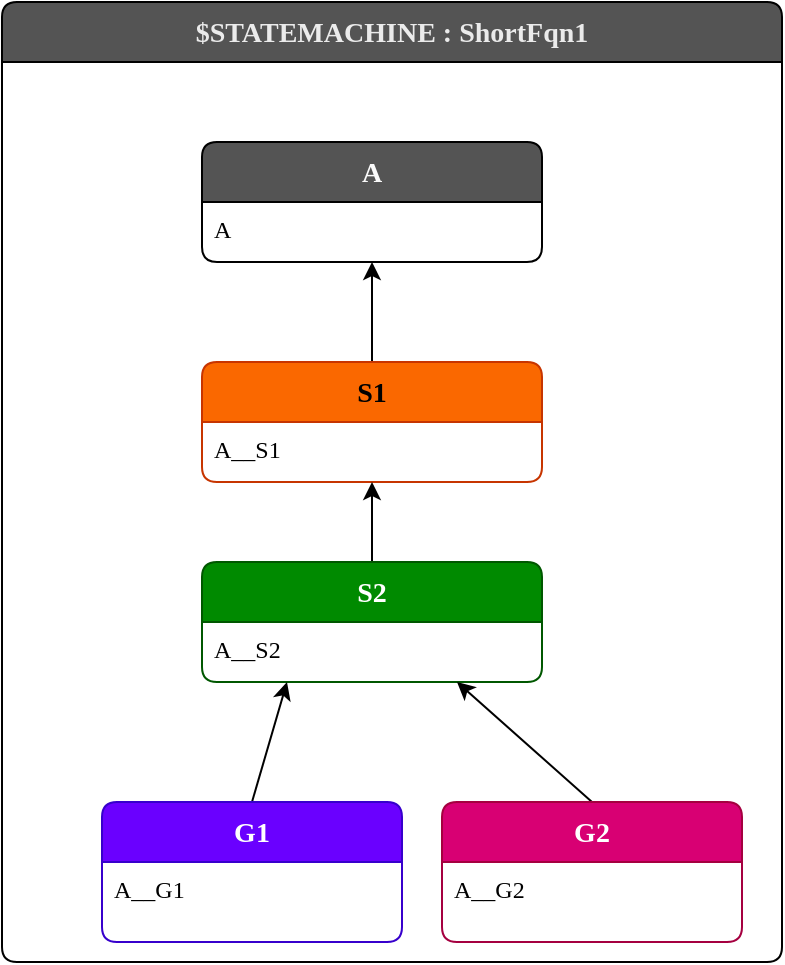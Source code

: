 <mxfile>
    <diagram id="MKuSY8VSyavK2Ai-hcvc" name="Page-1">
        <mxGraphModel dx="942" dy="616" grid="1" gridSize="10" guides="1" tooltips="1" connect="1" arrows="1" fold="1" page="1" pageScale="1" pageWidth="850" pageHeight="1100" math="0" shadow="0">
            <root>
                <mxCell id="0"/>
                <mxCell id="1" parent="0"/>
                <mxCell id="5" value="$STATEMACHINE : ShortFqn1" style="shape=swimlane;rotatable=0;align=center;verticalAlign=top;fontFamily=Lucida Console;startSize=30;fontSize=14;fontStyle=1;swimlaneFillColor=default;rounded=1;arcSize=15;absoluteArcSize=1;fillColor=#545454;fontColor=#EBEBEB;" parent="1" vertex="1">
                    <mxGeometry x="40" y="40" width="390" height="480" as="geometry"/>
                </mxCell>
                <mxCell id="6" value=" " style="fontFamily=Lucida Console;align=left;verticalAlign=top;fillColor=none;gradientColor=none;strokeColor=none;rounded=0;spacingLeft=4;resizable=0;movable=0;deletable=0;rotatable=0;autosize=1;" parent="5" vertex="1" connectable="0">
                    <mxGeometry y="30" width="30" height="20" as="geometry"/>
                </mxCell>
                <mxCell id="116" value="A" style="shape=swimlane;rotatable=0;align=center;verticalAlign=top;fontFamily=Lucida Console;startSize=30;fontSize=14;fontStyle=1;fontColor=#FAFAFA;fillColor=#545454;swimlaneFillColor=default;rounded=1;arcSize=15;absoluteArcSize=1;" parent="5" vertex="1">
                    <mxGeometry x="100" y="70" width="170" height="60" as="geometry"/>
                </mxCell>
                <mxCell id="117" value="A" style="fontFamily=Lucida Console;align=left;verticalAlign=top;fillColor=none;gradientColor=none;strokeColor=none;rounded=0;spacingLeft=4;resizable=0;movable=0;deletable=0;rotatable=0;autosize=1;" parent="116" vertex="1" connectable="0">
                    <mxGeometry y="30" width="30" height="30" as="geometry"/>
                </mxCell>
                <mxCell id="118" style="edgeStyle=none;rounded=0;orthogonalLoop=1;jettySize=auto;html=1;exitX=0.5;exitY=0;exitDx=0;exitDy=0;entryX=0.5;entryY=1;entryDx=0;entryDy=0;" parent="5" source="119" target="116" edge="1">
                    <mxGeometry relative="1" as="geometry"/>
                </mxCell>
                <mxCell id="119" value="S1" style="shape=swimlane;rotatable=0;align=center;verticalAlign=top;fontFamily=Lucida Console;startSize=30;fontSize=14;fontStyle=1;fontColor=#000000;fillColor=#fa6800;swimlaneFillColor=default;rounded=1;arcSize=15;absoluteArcSize=1;strokeColor=#C73500;" parent="5" vertex="1">
                    <mxGeometry x="100" y="180" width="170" height="60" as="geometry"/>
                </mxCell>
                <mxCell id="120" value="A__S1" style="fontFamily=Lucida Console;align=left;verticalAlign=top;fillColor=none;gradientColor=none;strokeColor=none;rounded=0;spacingLeft=4;resizable=0;movable=0;deletable=0;rotatable=0;autosize=1;" parent="119" vertex="1" connectable="0">
                    <mxGeometry y="30" width="60" height="30" as="geometry"/>
                </mxCell>
                <mxCell id="121" style="edgeStyle=none;rounded=0;orthogonalLoop=1;jettySize=auto;html=1;exitX=0.5;exitY=0;exitDx=0;exitDy=0;entryX=0.5;entryY=1;entryDx=0;entryDy=0;" parent="5" source="122" target="119" edge="1">
                    <mxGeometry relative="1" as="geometry"/>
                </mxCell>
                <mxCell id="122" value="S2" style="shape=swimlane;rotatable=0;align=center;verticalAlign=top;fontFamily=Lucida Console;startSize=30;fontSize=14;fontStyle=1;fontColor=#ffffff;fillColor=#008a00;swimlaneFillColor=default;rounded=1;arcSize=15;absoluteArcSize=1;strokeColor=#005700;" parent="5" vertex="1">
                    <mxGeometry x="100" y="280" width="170" height="60" as="geometry"/>
                </mxCell>
                <mxCell id="123" value="A__S2" style="fontFamily=Lucida Console;align=left;verticalAlign=top;fillColor=none;gradientColor=none;strokeColor=none;rounded=0;spacingLeft=4;resizable=0;movable=0;deletable=0;rotatable=0;autosize=1;" parent="122" vertex="1" connectable="0">
                    <mxGeometry y="30" width="60" height="30" as="geometry"/>
                </mxCell>
                <mxCell id="124" style="edgeStyle=none;rounded=0;orthogonalLoop=1;jettySize=auto;html=1;exitX=0.5;exitY=0;exitDx=0;exitDy=0;entryX=0.75;entryY=1;entryDx=0;entryDy=0;" parent="5" source="125" target="122" edge="1">
                    <mxGeometry relative="1" as="geometry"/>
                </mxCell>
                <mxCell id="125" value="G2" style="shape=swimlane;rotatable=0;align=center;verticalAlign=top;fontFamily=Lucida Console;startSize=30;fontSize=14;fontStyle=1;fontColor=#ffffff;fillColor=#d80073;swimlaneFillColor=default;rounded=1;arcSize=15;absoluteArcSize=1;strokeColor=#A50040;" parent="5" vertex="1">
                    <mxGeometry x="220" y="400" width="150" height="70" as="geometry"/>
                </mxCell>
                <mxCell id="126" value="A__G2" style="fontFamily=Lucida Console;align=left;verticalAlign=top;fillColor=none;gradientColor=none;strokeColor=none;rounded=0;spacingLeft=4;resizable=0;movable=0;deletable=0;rotatable=0;autosize=1;" parent="125" vertex="1" connectable="0">
                    <mxGeometry y="30" width="60" height="30" as="geometry"/>
                </mxCell>
                <mxCell id="127" style="edgeStyle=none;rounded=0;orthogonalLoop=1;jettySize=auto;html=1;exitX=0.5;exitY=0;exitDx=0;exitDy=0;entryX=0.25;entryY=1;entryDx=0;entryDy=0;" parent="5" source="128" target="122" edge="1">
                    <mxGeometry relative="1" as="geometry"/>
                </mxCell>
                <mxCell id="128" value="G1" style="shape=swimlane;rotatable=0;align=center;verticalAlign=top;fontFamily=Lucida Console;startSize=30;fontSize=14;fontStyle=1;fontColor=#ffffff;fillColor=#6a00ff;swimlaneFillColor=default;rounded=1;arcSize=15;absoluteArcSize=1;strokeColor=#3700CC;" parent="5" vertex="1">
                    <mxGeometry x="50" y="400" width="150" height="70" as="geometry"/>
                </mxCell>
                <mxCell id="129" value="A__G1" style="fontFamily=Lucida Console;align=left;verticalAlign=top;fillColor=none;gradientColor=none;strokeColor=none;rounded=0;spacingLeft=4;resizable=0;movable=0;deletable=0;rotatable=0;autosize=1;" parent="128" vertex="1" connectable="0">
                    <mxGeometry y="30" width="60" height="30" as="geometry"/>
                </mxCell>
            </root>
        </mxGraphModel>
    </diagram>
</mxfile>